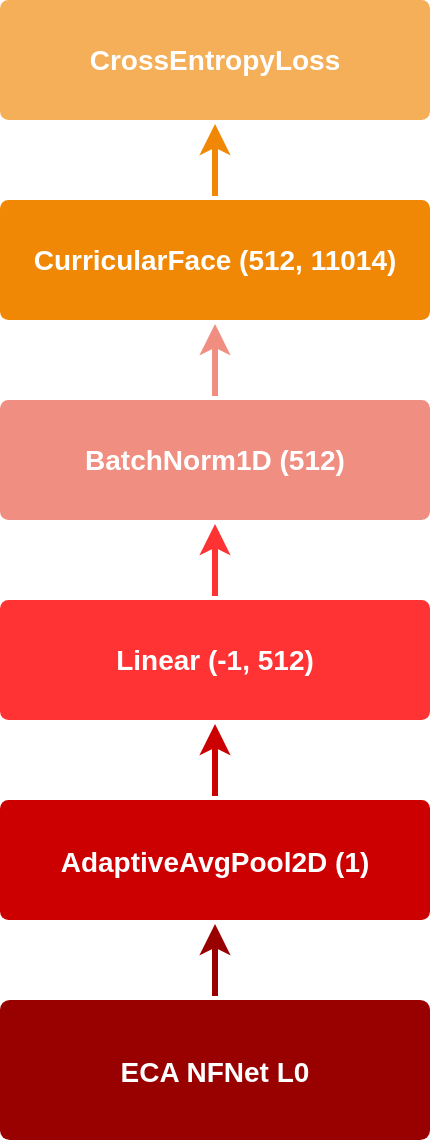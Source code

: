 <mxfile version="17.4.2" type="device"><diagram id="cLN-ht7wV8-2S0AwSn_I" name="Page-1"><mxGraphModel dx="1038" dy="641" grid="1" gridSize="10" guides="1" tooltips="1" connect="1" arrows="1" fold="1" page="1" pageScale="1" pageWidth="827" pageHeight="1169" math="0" shadow="0"><root><mxCell id="0"/><mxCell id="1" parent="0"/><mxCell id="pAFgUrGrMDJ7mX9tI0_--1" value="" style="edgeStyle=none;rounded=0;jumpStyle=none;html=1;shadow=0;labelBackgroundColor=none;startArrow=none;startFill=0;endArrow=classic;endFill=1;jettySize=auto;orthogonalLoop=1;strokeWidth=3;fontFamily=Helvetica;fontSize=16;fontColor=#23445D;spacing=5;strokeColor=#990000;entryX=0.5;entryY=1;entryDx=0;entryDy=0;" edge="1" parent="1" source="pAFgUrGrMDJ7mX9tI0_--2" target="pAFgUrGrMDJ7mX9tI0_--10"><mxGeometry relative="1" as="geometry"><mxPoint x="290" y="510" as="targetPoint"/></mxGeometry></mxCell><mxCell id="pAFgUrGrMDJ7mX9tI0_--2" value="&lt;span style=&quot;font-size: 14px&quot;&gt;ECA NFNet L0&lt;/span&gt;" style="rounded=1;whiteSpace=wrap;html=1;shadow=0;labelBackgroundColor=none;strokeColor=none;strokeWidth=3;fontFamily=Helvetica;fontSize=16;fontColor=#FFFFFF;align=center;fontStyle=1;spacing=5;arcSize=7;perimeterSpacing=2;fillColor=#990000;" vertex="1" parent="1"><mxGeometry x="215" y="560" width="215" height="70" as="geometry"/></mxCell><mxCell id="pAFgUrGrMDJ7mX9tI0_--3" value="" style="edgeStyle=none;rounded=1;jumpStyle=none;html=1;shadow=0;labelBackgroundColor=none;startArrow=none;startFill=0;jettySize=auto;orthogonalLoop=1;strokeWidth=3;fontFamily=Helvetica;fontSize=14;fontColor=#FFFFFF;spacing=5;fontStyle=1;fillColor=#b0e3e6;strokeColor=#FF3333;" edge="1" parent="1" source="pAFgUrGrMDJ7mX9tI0_--4" target="pAFgUrGrMDJ7mX9tI0_--5"><mxGeometry relative="1" as="geometry"/></mxCell><mxCell id="pAFgUrGrMDJ7mX9tI0_--4" value="Linear (-1, 512)" style="rounded=1;whiteSpace=wrap;html=1;shadow=0;labelBackgroundColor=none;strokeColor=none;strokeWidth=3;fontFamily=Helvetica;fontSize=14;fontColor=#FFFFFF;align=center;spacing=5;fontStyle=1;arcSize=7;perimeterSpacing=2;fillColor=#FF3333;" vertex="1" parent="1"><mxGeometry x="215" y="360" width="215" height="60" as="geometry"/></mxCell><mxCell id="pAFgUrGrMDJ7mX9tI0_--5" value="&lt;span style=&quot;font-weight: 700&quot;&gt;BatchNorm1D (512)&lt;/span&gt;" style="rounded=1;whiteSpace=wrap;html=1;shadow=0;labelBackgroundColor=none;strokeColor=none;strokeWidth=3;fillColor=#f08e81;fontFamily=Helvetica;fontSize=14;fontColor=#FFFFFF;align=center;spacing=5;fontStyle=0;arcSize=7;perimeterSpacing=2;" vertex="1" parent="1"><mxGeometry x="215" y="260" width="215" height="60" as="geometry"/></mxCell><mxCell id="pAFgUrGrMDJ7mX9tI0_--6" value="CurricularFace (512, 11014)" style="rounded=1;whiteSpace=wrap;html=1;shadow=0;labelBackgroundColor=none;strokeColor=none;strokeWidth=3;fillColor=#F08705;fontFamily=Helvetica;fontSize=14;fontColor=#FFFFFF;align=center;spacing=5;fontStyle=1;arcSize=7;perimeterSpacing=2;" vertex="1" parent="1"><mxGeometry x="215" y="160" width="215" height="60" as="geometry"/></mxCell><mxCell id="pAFgUrGrMDJ7mX9tI0_--7" value="&lt;b&gt;CrossEntropyLoss&lt;/b&gt;" style="rounded=1;whiteSpace=wrap;html=1;shadow=0;labelBackgroundColor=none;strokeColor=none;strokeWidth=3;fillColor=#f5af58;fontFamily=Helvetica;fontSize=14;fontColor=#FFFFFF;align=center;spacing=5;arcSize=7;perimeterSpacing=2;" vertex="1" parent="1"><mxGeometry x="215" y="60" width="215" height="60" as="geometry"/></mxCell><mxCell id="pAFgUrGrMDJ7mX9tI0_--8" value="" style="edgeStyle=none;rounded=0;jumpStyle=none;html=1;shadow=0;labelBackgroundColor=none;startArrow=none;startFill=0;endArrow=classic;endFill=1;jettySize=auto;orthogonalLoop=1;strokeColor=#F08705;strokeWidth=3;fontFamily=Helvetica;fontSize=14;fontColor=#FFFFFF;spacing=5;" edge="1" parent="1" source="pAFgUrGrMDJ7mX9tI0_--6" target="pAFgUrGrMDJ7mX9tI0_--7"><mxGeometry relative="1" as="geometry"/></mxCell><mxCell id="pAFgUrGrMDJ7mX9tI0_--9" value="" style="edgeStyle=none;rounded=0;jumpStyle=none;html=1;shadow=0;labelBackgroundColor=none;startArrow=none;startFill=0;endArrow=classic;endFill=1;jettySize=auto;orthogonalLoop=1;strokeWidth=3;fontFamily=Helvetica;fontSize=16;fontColor=#23445D;spacing=5;strokeColor=#CC0000;entryX=0.5;entryY=1;entryDx=0;entryDy=0;" edge="1" parent="1" source="pAFgUrGrMDJ7mX9tI0_--10" target="pAFgUrGrMDJ7mX9tI0_--4"><mxGeometry relative="1" as="geometry"><mxPoint x="395" y="366.5" as="targetPoint"/></mxGeometry></mxCell><mxCell id="pAFgUrGrMDJ7mX9tI0_--10" value="&lt;span style=&quot;font-size: 14px&quot;&gt;AdaptiveAvgPool2D (1)&lt;/span&gt;" style="rounded=1;whiteSpace=wrap;html=1;shadow=0;labelBackgroundColor=none;strokeColor=none;strokeWidth=3;fontFamily=Helvetica;fontSize=16;fontColor=#FFFFFF;align=center;fontStyle=1;spacing=5;arcSize=7;perimeterSpacing=2;fillColor=#CC0000;" vertex="1" parent="1"><mxGeometry x="215" y="460" width="215" height="60" as="geometry"/></mxCell><mxCell id="pAFgUrGrMDJ7mX9tI0_--11" value="" style="edgeStyle=none;rounded=1;jumpStyle=none;html=1;shadow=0;labelBackgroundColor=none;startArrow=none;startFill=0;jettySize=auto;orthogonalLoop=1;strokeWidth=3;fontFamily=Helvetica;fontSize=14;fontColor=#FFFFFF;spacing=5;fontStyle=1;fillColor=#b0e3e6;exitX=0.5;exitY=0;exitDx=0;exitDy=0;entryX=0.5;entryY=1;entryDx=0;entryDy=0;strokeColor=#F08E81;" edge="1" parent="1" source="pAFgUrGrMDJ7mX9tI0_--5" target="pAFgUrGrMDJ7mX9tI0_--6"><mxGeometry relative="1" as="geometry"><mxPoint x="300" y="368" as="sourcePoint"/><mxPoint x="300" y="342" as="targetPoint"/></mxGeometry></mxCell></root></mxGraphModel></diagram></mxfile>